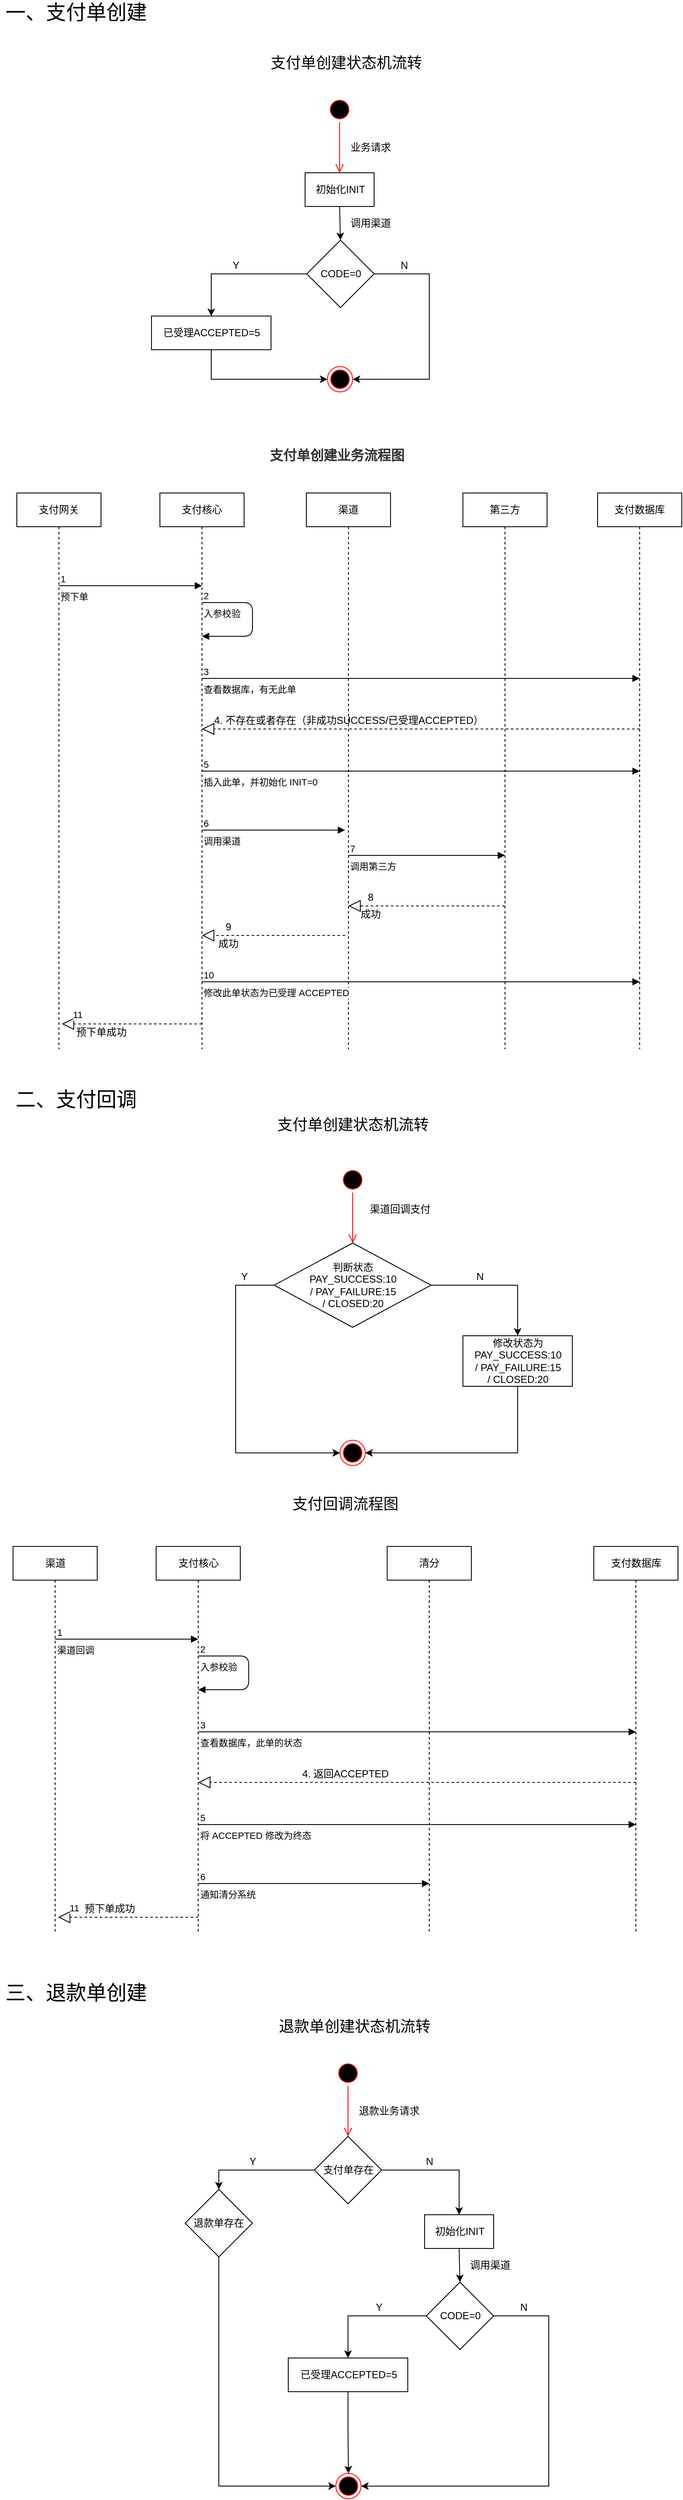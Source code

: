 <mxfile version="14.4.2" type="github">
  <diagram id="doO7QD25XSTSyCwF2JsC" name="Page-1">
    <mxGraphModel dx="946" dy="591" grid="1" gridSize="10" guides="1" tooltips="1" connect="1" arrows="1" fold="1" page="1" pageScale="1" pageWidth="827" pageHeight="1169" math="0" shadow="0">
      <root>
        <mxCell id="0" />
        <mxCell id="1" parent="0" />
        <mxCell id="Pw1JwfpGeaFqBJXXxSC6-7" value="支付网关" style="shape=umlLifeline;perimeter=lifelinePerimeter;whiteSpace=wrap;html=1;container=1;collapsible=0;recursiveResize=0;outlineConnect=0;" vertex="1" parent="1">
          <mxGeometry x="30" y="620" width="100" height="660" as="geometry" />
        </mxCell>
        <mxCell id="Pw1JwfpGeaFqBJXXxSC6-12" value="预下单" style="endArrow=block;endFill=1;html=1;edgeStyle=orthogonalEdgeStyle;align=left;verticalAlign=top;" edge="1" parent="Pw1JwfpGeaFqBJXXxSC6-7">
          <mxGeometry x="-1" relative="1" as="geometry">
            <mxPoint x="50" y="110" as="sourcePoint" />
            <mxPoint x="220" y="110" as="targetPoint" />
          </mxGeometry>
        </mxCell>
        <mxCell id="Pw1JwfpGeaFqBJXXxSC6-13" value="1" style="edgeLabel;resizable=0;html=1;align=left;verticalAlign=bottom;" connectable="0" vertex="1" parent="Pw1JwfpGeaFqBJXXxSC6-12">
          <mxGeometry x="-1" relative="1" as="geometry" />
        </mxCell>
        <mxCell id="Pw1JwfpGeaFqBJXXxSC6-8" value="支付核心" style="shape=umlLifeline;perimeter=lifelinePerimeter;whiteSpace=wrap;html=1;container=1;collapsible=0;recursiveResize=0;outlineConnect=0;" vertex="1" parent="1">
          <mxGeometry x="200" y="620" width="100" height="660" as="geometry" />
        </mxCell>
        <mxCell id="Pw1JwfpGeaFqBJXXxSC6-9" value="渠道" style="shape=umlLifeline;perimeter=lifelinePerimeter;whiteSpace=wrap;html=1;container=1;collapsible=0;recursiveResize=0;outlineConnect=0;" vertex="1" parent="1">
          <mxGeometry x="374" y="620" width="100" height="660" as="geometry" />
        </mxCell>
        <mxCell id="Pw1JwfpGeaFqBJXXxSC6-10" value="第三方" style="shape=umlLifeline;perimeter=lifelinePerimeter;whiteSpace=wrap;html=1;container=1;collapsible=0;recursiveResize=0;outlineConnect=0;" vertex="1" parent="1">
          <mxGeometry x="560" y="620" width="100" height="660" as="geometry" />
        </mxCell>
        <mxCell id="Pw1JwfpGeaFqBJXXxSC6-11" value="支付数据库" style="shape=umlLifeline;perimeter=lifelinePerimeter;whiteSpace=wrap;html=1;container=1;collapsible=0;recursiveResize=0;outlineConnect=0;" vertex="1" parent="1">
          <mxGeometry x="720" y="620" width="100" height="660" as="geometry" />
        </mxCell>
        <mxCell id="Pw1JwfpGeaFqBJXXxSC6-14" value="入参校验" style="endArrow=block;endFill=1;html=1;edgeStyle=orthogonalEdgeStyle;align=left;verticalAlign=top;" edge="1" parent="1" target="Pw1JwfpGeaFqBJXXxSC6-8">
          <mxGeometry x="-1" relative="1" as="geometry">
            <mxPoint x="250" y="750" as="sourcePoint" />
            <mxPoint x="310" y="810" as="targetPoint" />
            <Array as="points">
              <mxPoint x="310" y="750" />
              <mxPoint x="310" y="790" />
            </Array>
          </mxGeometry>
        </mxCell>
        <mxCell id="Pw1JwfpGeaFqBJXXxSC6-15" value="2" style="edgeLabel;resizable=0;html=1;align=left;verticalAlign=bottom;" connectable="0" vertex="1" parent="Pw1JwfpGeaFqBJXXxSC6-14">
          <mxGeometry x="-1" relative="1" as="geometry" />
        </mxCell>
        <mxCell id="Pw1JwfpGeaFqBJXXxSC6-19" value="" style="endArrow=block;dashed=1;endFill=0;endSize=12;html=1;" edge="1" parent="1" target="Pw1JwfpGeaFqBJXXxSC6-8">
          <mxGeometry width="160" relative="1" as="geometry">
            <mxPoint x="770" y="900" as="sourcePoint" />
            <mxPoint x="660" y="900" as="targetPoint" />
          </mxGeometry>
        </mxCell>
        <mxCell id="Pw1JwfpGeaFqBJXXxSC6-20" value="4. 不存在或者存在（非成功SUCCESS/已受理ACCEPTED）" style="text;html=1;align=center;verticalAlign=middle;resizable=0;points=[];autosize=1;" vertex="1" parent="1">
          <mxGeometry x="254" y="880" width="340" height="20" as="geometry" />
        </mxCell>
        <mxCell id="Pw1JwfpGeaFqBJXXxSC6-23" value="插入此单，并初始化 INIT=0" style="endArrow=block;endFill=1;html=1;edgeStyle=orthogonalEdgeStyle;align=left;verticalAlign=top;" edge="1" parent="1">
          <mxGeometry x="-1" relative="1" as="geometry">
            <mxPoint x="250" y="950" as="sourcePoint" />
            <mxPoint x="770" y="950" as="targetPoint" />
          </mxGeometry>
        </mxCell>
        <mxCell id="Pw1JwfpGeaFqBJXXxSC6-24" value="5" style="edgeLabel;resizable=0;html=1;align=left;verticalAlign=bottom;" connectable="0" vertex="1" parent="Pw1JwfpGeaFqBJXXxSC6-23">
          <mxGeometry x="-1" relative="1" as="geometry" />
        </mxCell>
        <mxCell id="Pw1JwfpGeaFqBJXXxSC6-26" value="查看数据库，有无此单" style="endArrow=block;endFill=1;html=1;edgeStyle=orthogonalEdgeStyle;align=left;verticalAlign=top;" edge="1" parent="1">
          <mxGeometry x="-1" relative="1" as="geometry">
            <mxPoint x="250" y="840" as="sourcePoint" />
            <mxPoint x="770" y="840" as="targetPoint" />
          </mxGeometry>
        </mxCell>
        <mxCell id="Pw1JwfpGeaFqBJXXxSC6-27" value="3" style="edgeLabel;resizable=0;html=1;align=left;verticalAlign=bottom;" connectable="0" vertex="1" parent="Pw1JwfpGeaFqBJXXxSC6-26">
          <mxGeometry x="-1" relative="1" as="geometry" />
        </mxCell>
        <mxCell id="Pw1JwfpGeaFqBJXXxSC6-28" value="调用渠道" style="endArrow=block;endFill=1;html=1;edgeStyle=orthogonalEdgeStyle;align=left;verticalAlign=top;" edge="1" parent="1">
          <mxGeometry x="-1" relative="1" as="geometry">
            <mxPoint x="250" y="1020" as="sourcePoint" />
            <mxPoint x="420" y="1020" as="targetPoint" />
          </mxGeometry>
        </mxCell>
        <mxCell id="Pw1JwfpGeaFqBJXXxSC6-29" value="6" style="edgeLabel;resizable=0;html=1;align=left;verticalAlign=bottom;" connectable="0" vertex="1" parent="Pw1JwfpGeaFqBJXXxSC6-28">
          <mxGeometry x="-1" relative="1" as="geometry" />
        </mxCell>
        <mxCell id="Pw1JwfpGeaFqBJXXxSC6-30" value="调用第三方" style="endArrow=block;endFill=1;html=1;edgeStyle=orthogonalEdgeStyle;align=left;verticalAlign=top;" edge="1" parent="1">
          <mxGeometry x="-1" relative="1" as="geometry">
            <mxPoint x="424" y="1050" as="sourcePoint" />
            <mxPoint x="610" y="1050" as="targetPoint" />
          </mxGeometry>
        </mxCell>
        <mxCell id="Pw1JwfpGeaFqBJXXxSC6-31" value="7" style="edgeLabel;resizable=0;html=1;align=left;verticalAlign=bottom;" connectable="0" vertex="1" parent="Pw1JwfpGeaFqBJXXxSC6-30">
          <mxGeometry x="-1" relative="1" as="geometry" />
        </mxCell>
        <mxCell id="Pw1JwfpGeaFqBJXXxSC6-32" value="" style="endArrow=block;dashed=1;endFill=0;endSize=12;html=1;" edge="1" parent="1" source="Pw1JwfpGeaFqBJXXxSC6-10" target="Pw1JwfpGeaFqBJXXxSC6-9">
          <mxGeometry width="160" relative="1" as="geometry">
            <mxPoint x="610.5" y="1100" as="sourcePoint" />
            <mxPoint x="90" y="1100" as="targetPoint" />
            <Array as="points">
              <mxPoint x="600" y="1110" />
            </Array>
          </mxGeometry>
        </mxCell>
        <mxCell id="Pw1JwfpGeaFqBJXXxSC6-33" value="8" style="text;html=1;align=center;verticalAlign=middle;resizable=0;points=[];autosize=1;" vertex="1" parent="1">
          <mxGeometry x="440" y="1090" width="20" height="20" as="geometry" />
        </mxCell>
        <mxCell id="Pw1JwfpGeaFqBJXXxSC6-34" value="成功" style="text;html=1;align=center;verticalAlign=middle;resizable=0;points=[];autosize=1;" vertex="1" parent="1">
          <mxGeometry x="430" y="1110" width="40" height="20" as="geometry" />
        </mxCell>
        <mxCell id="Pw1JwfpGeaFqBJXXxSC6-35" value="" style="endArrow=block;dashed=1;endFill=0;endSize=12;html=1;" edge="1" parent="1">
          <mxGeometry width="160" relative="1" as="geometry">
            <mxPoint x="420" y="1145" as="sourcePoint" />
            <mxPoint x="250" y="1145" as="targetPoint" />
            <Array as="points" />
          </mxGeometry>
        </mxCell>
        <mxCell id="Pw1JwfpGeaFqBJXXxSC6-36" value="9" style="text;html=1;align=center;verticalAlign=middle;resizable=0;points=[];autosize=1;" vertex="1" parent="1">
          <mxGeometry x="270.5" y="1125" width="20" height="20" as="geometry" />
        </mxCell>
        <mxCell id="Pw1JwfpGeaFqBJXXxSC6-37" value="成功" style="text;html=1;align=center;verticalAlign=middle;resizable=0;points=[];autosize=1;" vertex="1" parent="1">
          <mxGeometry x="260.5" y="1145" width="40" height="20" as="geometry" />
        </mxCell>
        <mxCell id="Pw1JwfpGeaFqBJXXxSC6-40" value="修改此单状态为已受理 ACCEPTED" style="endArrow=block;endFill=1;html=1;edgeStyle=orthogonalEdgeStyle;align=left;verticalAlign=top;" edge="1" parent="1">
          <mxGeometry x="-1" relative="1" as="geometry">
            <mxPoint x="250" y="1200" as="sourcePoint" />
            <mxPoint x="770" y="1200" as="targetPoint" />
          </mxGeometry>
        </mxCell>
        <mxCell id="Pw1JwfpGeaFqBJXXxSC6-41" value="10" style="edgeLabel;resizable=0;html=1;align=left;verticalAlign=bottom;" connectable="0" vertex="1" parent="Pw1JwfpGeaFqBJXXxSC6-40">
          <mxGeometry x="-1" relative="1" as="geometry" />
        </mxCell>
        <mxCell id="Pw1JwfpGeaFqBJXXxSC6-42" value="" style="endArrow=block;dashed=1;endFill=0;endSize=12;html=1;" edge="1" parent="1">
          <mxGeometry width="160" relative="1" as="geometry">
            <mxPoint x="250" y="1250" as="sourcePoint" />
            <mxPoint x="83.5" y="1250" as="targetPoint" />
            <Array as="points" />
          </mxGeometry>
        </mxCell>
        <mxCell id="Pw1JwfpGeaFqBJXXxSC6-43" value="11" style="edgeLabel;html=1;align=center;verticalAlign=middle;resizable=0;points=[];" vertex="1" connectable="0" parent="Pw1JwfpGeaFqBJXXxSC6-42">
          <mxGeometry x="0.778" y="-11" relative="1" as="geometry">
            <mxPoint as="offset" />
          </mxGeometry>
        </mxCell>
        <mxCell id="Pw1JwfpGeaFqBJXXxSC6-44" value="预下单成功" style="text;html=1;align=center;verticalAlign=middle;resizable=0;points=[];autosize=1;" vertex="1" parent="1">
          <mxGeometry x="90" y="1250" width="80" height="20" as="geometry" />
        </mxCell>
        <mxCell id="Pw1JwfpGeaFqBJXXxSC6-46" value="" style="ellipse;html=1;shape=startState;fillColor=#000000;strokeColor=#ff0000;" vertex="1" parent="1">
          <mxGeometry x="398.5" y="150" width="30" height="30" as="geometry" />
        </mxCell>
        <mxCell id="Pw1JwfpGeaFqBJXXxSC6-47" value="" style="edgeStyle=orthogonalEdgeStyle;html=1;verticalAlign=bottom;endArrow=open;endSize=8;strokeColor=#ff0000;" edge="1" source="Pw1JwfpGeaFqBJXXxSC6-46" parent="1">
          <mxGeometry relative="1" as="geometry">
            <mxPoint x="413.5" y="240" as="targetPoint" />
          </mxGeometry>
        </mxCell>
        <mxCell id="Pw1JwfpGeaFqBJXXxSC6-48" value="&lt;font style=&quot;font-size: 18px&quot;&gt;支付单创建状态机流转&lt;/font&gt;" style="text;html=1;align=center;verticalAlign=middle;resizable=0;points=[];autosize=1;" vertex="1" parent="1">
          <mxGeometry x="320.5" y="100" width="200" height="20" as="geometry" />
        </mxCell>
        <mxCell id="Pw1JwfpGeaFqBJXXxSC6-49" value="业务请求" style="text;html=1;align=center;verticalAlign=middle;resizable=0;points=[];autosize=1;" vertex="1" parent="1">
          <mxGeometry x="419.5" y="200" width="60" height="20" as="geometry" />
        </mxCell>
        <mxCell id="Pw1JwfpGeaFqBJXXxSC6-50" value="初始化INIT" style="html=1;" vertex="1" parent="1">
          <mxGeometry x="372.5" y="240" width="82" height="40" as="geometry" />
        </mxCell>
        <mxCell id="Pw1JwfpGeaFqBJXXxSC6-58" style="edgeStyle=orthogonalEdgeStyle;rounded=0;orthogonalLoop=1;jettySize=auto;html=1;exitX=0;exitY=0.5;exitDx=0;exitDy=0;entryX=0.5;entryY=0;entryDx=0;entryDy=0;" edge="1" parent="1" source="Pw1JwfpGeaFqBJXXxSC6-51" target="Pw1JwfpGeaFqBJXXxSC6-57">
          <mxGeometry relative="1" as="geometry" />
        </mxCell>
        <mxCell id="Pw1JwfpGeaFqBJXXxSC6-61" style="edgeStyle=orthogonalEdgeStyle;rounded=0;orthogonalLoop=1;jettySize=auto;html=1;exitX=1;exitY=0.5;exitDx=0;exitDy=0;entryX=1;entryY=0.5;entryDx=0;entryDy=0;" edge="1" parent="1" source="Pw1JwfpGeaFqBJXXxSC6-51" target="Pw1JwfpGeaFqBJXXxSC6-54">
          <mxGeometry relative="1" as="geometry">
            <Array as="points">
              <mxPoint x="520" y="360" />
              <mxPoint x="520" y="485" />
            </Array>
          </mxGeometry>
        </mxCell>
        <mxCell id="Pw1JwfpGeaFqBJXXxSC6-51" value="CODE=0" style="rhombus;whiteSpace=wrap;html=1;" vertex="1" parent="1">
          <mxGeometry x="374.5" y="320" width="80" height="80" as="geometry" />
        </mxCell>
        <mxCell id="Pw1JwfpGeaFqBJXXxSC6-52" value="" style="endArrow=classic;html=1;entryX=0.5;entryY=0;entryDx=0;entryDy=0;exitX=0.5;exitY=1;exitDx=0;exitDy=0;" edge="1" parent="1" source="Pw1JwfpGeaFqBJXXxSC6-50" target="Pw1JwfpGeaFqBJXXxSC6-51">
          <mxGeometry width="50" height="50" relative="1" as="geometry">
            <mxPoint x="400.5" y="320" as="sourcePoint" />
            <mxPoint x="450.5" y="270" as="targetPoint" />
          </mxGeometry>
        </mxCell>
        <mxCell id="Pw1JwfpGeaFqBJXXxSC6-54" value="" style="ellipse;html=1;shape=endState;fillColor=#000000;strokeColor=#ff0000;" vertex="1" parent="1">
          <mxGeometry x="399" y="470" width="30" height="30" as="geometry" />
        </mxCell>
        <mxCell id="Pw1JwfpGeaFqBJXXxSC6-55" value="调用渠道" style="text;html=1;align=center;verticalAlign=middle;resizable=0;points=[];autosize=1;" vertex="1" parent="1">
          <mxGeometry x="420" y="290" width="60" height="20" as="geometry" />
        </mxCell>
        <mxCell id="Pw1JwfpGeaFqBJXXxSC6-59" style="edgeStyle=orthogonalEdgeStyle;rounded=0;orthogonalLoop=1;jettySize=auto;html=1;entryX=0;entryY=0.5;entryDx=0;entryDy=0;exitX=0.5;exitY=1;exitDx=0;exitDy=0;" edge="1" parent="1" source="Pw1JwfpGeaFqBJXXxSC6-57" target="Pw1JwfpGeaFqBJXXxSC6-54">
          <mxGeometry relative="1" as="geometry" />
        </mxCell>
        <mxCell id="Pw1JwfpGeaFqBJXXxSC6-57" value="已受理ACCEPTED=5" style="html=1;" vertex="1" parent="1">
          <mxGeometry x="190" y="410" width="142" height="40" as="geometry" />
        </mxCell>
        <mxCell id="Pw1JwfpGeaFqBJXXxSC6-60" value="Y" style="text;html=1;align=center;verticalAlign=middle;resizable=0;points=[];autosize=1;" vertex="1" parent="1">
          <mxGeometry x="280" y="340" width="20" height="20" as="geometry" />
        </mxCell>
        <mxCell id="Pw1JwfpGeaFqBJXXxSC6-62" value="N" style="text;html=1;align=center;verticalAlign=middle;resizable=0;points=[];autosize=1;" vertex="1" parent="1">
          <mxGeometry x="480" y="340" width="20" height="20" as="geometry" />
        </mxCell>
        <mxCell id="Pw1JwfpGeaFqBJXXxSC6-63" value="&lt;h3 id=&quot;id-2.1.0.4支付系统UML图-1.1.2支付单创建业务流程图&quot; style=&quot;margin: 30px 0px 0px ; padding: 0px ; color: rgb(51 , 51 , 51) ; font-size: 16px ; line-height: 1.5 ; font-family: &amp;#34;arial&amp;#34; , sans-serif ; background-color: rgb(255 , 255 , 255)&quot;&gt;支付单创建业务流程图&lt;/h3&gt;" style="text;html=1;align=center;verticalAlign=middle;resizable=0;points=[];autosize=1;" vertex="1" parent="1">
          <mxGeometry x="320" y="530" width="180" height="60" as="geometry" />
        </mxCell>
        <mxCell id="Pw1JwfpGeaFqBJXXxSC6-64" value="&lt;font style=&quot;font-size: 24px&quot;&gt;一、支付单创建&lt;/font&gt;" style="text;html=1;align=center;verticalAlign=middle;resizable=0;points=[];autosize=1;" vertex="1" parent="1">
          <mxGeometry x="10" y="40" width="180" height="20" as="geometry" />
        </mxCell>
        <mxCell id="Pw1JwfpGeaFqBJXXxSC6-65" value="&lt;font style=&quot;font-size: 24px&quot;&gt;二、支付回调&lt;/font&gt;" style="text;html=1;align=center;verticalAlign=middle;resizable=0;points=[];autosize=1;" vertex="1" parent="1">
          <mxGeometry x="20" y="1330" width="160" height="20" as="geometry" />
        </mxCell>
        <mxCell id="Pw1JwfpGeaFqBJXXxSC6-68" value="" style="ellipse;html=1;shape=startState;fillColor=#000000;strokeColor=#ff0000;" vertex="1" parent="1">
          <mxGeometry x="414" y="1420" width="30" height="30" as="geometry" />
        </mxCell>
        <mxCell id="Pw1JwfpGeaFqBJXXxSC6-69" value="" style="edgeStyle=orthogonalEdgeStyle;html=1;verticalAlign=bottom;endArrow=open;endSize=8;strokeColor=#ff0000;" edge="1" source="Pw1JwfpGeaFqBJXXxSC6-68" parent="1">
          <mxGeometry relative="1" as="geometry">
            <mxPoint x="429" y="1510" as="targetPoint" />
          </mxGeometry>
        </mxCell>
        <mxCell id="Pw1JwfpGeaFqBJXXxSC6-70" value="渠道回调支付" style="text;html=1;align=center;verticalAlign=middle;resizable=0;points=[];autosize=1;" vertex="1" parent="1">
          <mxGeometry x="440" y="1460" width="90" height="20" as="geometry" />
        </mxCell>
        <mxCell id="Pw1JwfpGeaFqBJXXxSC6-73" style="edgeStyle=orthogonalEdgeStyle;rounded=0;orthogonalLoop=1;jettySize=auto;html=1;exitX=0;exitY=0.5;exitDx=0;exitDy=0;entryX=0;entryY=0.5;entryDx=0;entryDy=0;" edge="1" parent="1" source="Pw1JwfpGeaFqBJXXxSC6-71" target="Pw1JwfpGeaFqBJXXxSC6-72">
          <mxGeometry relative="1" as="geometry">
            <Array as="points">
              <mxPoint x="290" y="1560" />
              <mxPoint x="290" y="1759" />
            </Array>
          </mxGeometry>
        </mxCell>
        <mxCell id="Pw1JwfpGeaFqBJXXxSC6-76" style="edgeStyle=orthogonalEdgeStyle;rounded=0;orthogonalLoop=1;jettySize=auto;html=1;exitX=1;exitY=0.5;exitDx=0;exitDy=0;" edge="1" parent="1" source="Pw1JwfpGeaFqBJXXxSC6-71" target="Pw1JwfpGeaFqBJXXxSC6-75">
          <mxGeometry relative="1" as="geometry" />
        </mxCell>
        <mxCell id="Pw1JwfpGeaFqBJXXxSC6-71" value="判断状态&lt;br&gt;PAY_SUCCESS:10&lt;br&gt;/ PAY_FAILURE:15&lt;br&gt;/ CLOSED:20" style="rhombus;whiteSpace=wrap;html=1;" vertex="1" parent="1">
          <mxGeometry x="335.75" y="1510" width="186.5" height="100" as="geometry" />
        </mxCell>
        <mxCell id="Pw1JwfpGeaFqBJXXxSC6-72" value="" style="ellipse;html=1;shape=endState;fillColor=#000000;strokeColor=#ff0000;" vertex="1" parent="1">
          <mxGeometry x="414" y="1744" width="30" height="30" as="geometry" />
        </mxCell>
        <mxCell id="Pw1JwfpGeaFqBJXXxSC6-74" value="Y" style="text;html=1;align=center;verticalAlign=middle;resizable=0;points=[];autosize=1;" vertex="1" parent="1">
          <mxGeometry x="290" y="1540" width="20" height="20" as="geometry" />
        </mxCell>
        <mxCell id="Pw1JwfpGeaFqBJXXxSC6-77" style="edgeStyle=orthogonalEdgeStyle;rounded=0;orthogonalLoop=1;jettySize=auto;html=1;exitX=0.5;exitY=1;exitDx=0;exitDy=0;entryX=1;entryY=0.5;entryDx=0;entryDy=0;" edge="1" parent="1" source="Pw1JwfpGeaFqBJXXxSC6-75" target="Pw1JwfpGeaFqBJXXxSC6-72">
          <mxGeometry relative="1" as="geometry" />
        </mxCell>
        <mxCell id="Pw1JwfpGeaFqBJXXxSC6-75" value="&lt;span&gt;修改状态为&lt;br&gt;PAY_SUCCESS:10&lt;/span&gt;&lt;br&gt;&lt;span&gt;/ PAY_FAILURE:15&lt;/span&gt;&lt;br&gt;&lt;span&gt;/ CLOSED:20&lt;/span&gt;" style="html=1;" vertex="1" parent="1">
          <mxGeometry x="560" y="1620" width="130" height="60" as="geometry" />
        </mxCell>
        <mxCell id="Pw1JwfpGeaFqBJXXxSC6-78" value="N" style="text;html=1;align=center;verticalAlign=middle;resizable=0;points=[];autosize=1;" vertex="1" parent="1">
          <mxGeometry x="570" y="1540" width="20" height="20" as="geometry" />
        </mxCell>
        <mxCell id="Pw1JwfpGeaFqBJXXxSC6-79" value="&lt;font style=&quot;font-size: 18px&quot;&gt;支付单创建状态机流转&lt;/font&gt;" style="text;html=1;align=center;verticalAlign=middle;resizable=0;points=[];autosize=1;" vertex="1" parent="1">
          <mxGeometry x="329" y="1360" width="200" height="20" as="geometry" />
        </mxCell>
        <mxCell id="Pw1JwfpGeaFqBJXXxSC6-80" value="&lt;font style=&quot;font-size: 18px&quot;&gt;支付回调流程图&lt;/font&gt;" style="text;html=1;align=center;verticalAlign=middle;resizable=0;points=[];autosize=1;" vertex="1" parent="1">
          <mxGeometry x="350" y="1810" width="140" height="20" as="geometry" />
        </mxCell>
        <mxCell id="Pw1JwfpGeaFqBJXXxSC6-81" value="渠道" style="shape=umlLifeline;perimeter=lifelinePerimeter;whiteSpace=wrap;html=1;container=1;collapsible=0;recursiveResize=0;outlineConnect=0;" vertex="1" parent="1">
          <mxGeometry x="25.5" y="1870" width="100" height="460" as="geometry" />
        </mxCell>
        <mxCell id="Pw1JwfpGeaFqBJXXxSC6-82" value="渠道回调" style="endArrow=block;endFill=1;html=1;edgeStyle=orthogonalEdgeStyle;align=left;verticalAlign=top;" edge="1" parent="Pw1JwfpGeaFqBJXXxSC6-81">
          <mxGeometry x="-1" relative="1" as="geometry">
            <mxPoint x="50" y="110" as="sourcePoint" />
            <mxPoint x="220" y="110" as="targetPoint" />
          </mxGeometry>
        </mxCell>
        <mxCell id="Pw1JwfpGeaFqBJXXxSC6-83" value="1" style="edgeLabel;resizable=0;html=1;align=left;verticalAlign=bottom;" connectable="0" vertex="1" parent="Pw1JwfpGeaFqBJXXxSC6-82">
          <mxGeometry x="-1" relative="1" as="geometry" />
        </mxCell>
        <mxCell id="Pw1JwfpGeaFqBJXXxSC6-84" value="支付核心" style="shape=umlLifeline;perimeter=lifelinePerimeter;whiteSpace=wrap;html=1;container=1;collapsible=0;recursiveResize=0;outlineConnect=0;" vertex="1" parent="1">
          <mxGeometry x="195.5" y="1870" width="100" height="460" as="geometry" />
        </mxCell>
        <mxCell id="Pw1JwfpGeaFqBJXXxSC6-85" value="清分" style="shape=umlLifeline;perimeter=lifelinePerimeter;whiteSpace=wrap;html=1;container=1;collapsible=0;recursiveResize=0;outlineConnect=0;" vertex="1" parent="1">
          <mxGeometry x="470" y="1870" width="100" height="460" as="geometry" />
        </mxCell>
        <mxCell id="Pw1JwfpGeaFqBJXXxSC6-87" value="支付数据库" style="shape=umlLifeline;perimeter=lifelinePerimeter;whiteSpace=wrap;html=1;container=1;collapsible=0;recursiveResize=0;outlineConnect=0;" vertex="1" parent="1">
          <mxGeometry x="715.5" y="1870" width="100" height="460" as="geometry" />
        </mxCell>
        <mxCell id="Pw1JwfpGeaFqBJXXxSC6-88" value="入参校验" style="endArrow=block;endFill=1;html=1;edgeStyle=orthogonalEdgeStyle;align=left;verticalAlign=top;" edge="1" parent="1" target="Pw1JwfpGeaFqBJXXxSC6-84">
          <mxGeometry x="-1" relative="1" as="geometry">
            <mxPoint x="245.5" y="2000" as="sourcePoint" />
            <mxPoint x="305.5" y="2060" as="targetPoint" />
            <Array as="points">
              <mxPoint x="305.5" y="2000" />
              <mxPoint x="305.5" y="2040" />
            </Array>
          </mxGeometry>
        </mxCell>
        <mxCell id="Pw1JwfpGeaFqBJXXxSC6-89" value="2" style="edgeLabel;resizable=0;html=1;align=left;verticalAlign=bottom;" connectable="0" vertex="1" parent="Pw1JwfpGeaFqBJXXxSC6-88">
          <mxGeometry x="-1" relative="1" as="geometry" />
        </mxCell>
        <mxCell id="Pw1JwfpGeaFqBJXXxSC6-90" value="" style="endArrow=block;dashed=1;endFill=0;endSize=12;html=1;" edge="1" parent="1" target="Pw1JwfpGeaFqBJXXxSC6-84">
          <mxGeometry width="160" relative="1" as="geometry">
            <mxPoint x="765.5" y="2150" as="sourcePoint" />
            <mxPoint x="655.5" y="2150" as="targetPoint" />
          </mxGeometry>
        </mxCell>
        <mxCell id="Pw1JwfpGeaFqBJXXxSC6-91" value="4. 返回ACCEPTED" style="text;html=1;align=center;verticalAlign=middle;resizable=0;points=[];autosize=1;" vertex="1" parent="1">
          <mxGeometry x="359.5" y="2130" width="120" height="20" as="geometry" />
        </mxCell>
        <mxCell id="Pw1JwfpGeaFqBJXXxSC6-92" value="将 ACCEPTED 修改为终态" style="endArrow=block;endFill=1;html=1;edgeStyle=orthogonalEdgeStyle;align=left;verticalAlign=top;" edge="1" parent="1">
          <mxGeometry x="-1" relative="1" as="geometry">
            <mxPoint x="245.5" y="2200" as="sourcePoint" />
            <mxPoint x="765.5" y="2200" as="targetPoint" />
          </mxGeometry>
        </mxCell>
        <mxCell id="Pw1JwfpGeaFqBJXXxSC6-93" value="5" style="edgeLabel;resizable=0;html=1;align=left;verticalAlign=bottom;" connectable="0" vertex="1" parent="Pw1JwfpGeaFqBJXXxSC6-92">
          <mxGeometry x="-1" relative="1" as="geometry" />
        </mxCell>
        <mxCell id="Pw1JwfpGeaFqBJXXxSC6-94" value="查看数据库，此单的状态" style="endArrow=block;endFill=1;html=1;edgeStyle=orthogonalEdgeStyle;align=left;verticalAlign=top;" edge="1" parent="1">
          <mxGeometry x="-1" relative="1" as="geometry">
            <mxPoint x="245.5" y="2090" as="sourcePoint" />
            <mxPoint x="765.5" y="2090" as="targetPoint" />
          </mxGeometry>
        </mxCell>
        <mxCell id="Pw1JwfpGeaFqBJXXxSC6-95" value="3" style="edgeLabel;resizable=0;html=1;align=left;verticalAlign=bottom;" connectable="0" vertex="1" parent="Pw1JwfpGeaFqBJXXxSC6-94">
          <mxGeometry x="-1" relative="1" as="geometry" />
        </mxCell>
        <mxCell id="Pw1JwfpGeaFqBJXXxSC6-96" value="通知清分系统" style="endArrow=block;endFill=1;html=1;edgeStyle=orthogonalEdgeStyle;align=left;verticalAlign=top;" edge="1" parent="1">
          <mxGeometry x="-1" relative="1" as="geometry">
            <mxPoint x="245.5" y="2270" as="sourcePoint" />
            <mxPoint x="520" y="2270" as="targetPoint" />
          </mxGeometry>
        </mxCell>
        <mxCell id="Pw1JwfpGeaFqBJXXxSC6-97" value="6" style="edgeLabel;resizable=0;html=1;align=left;verticalAlign=bottom;" connectable="0" vertex="1" parent="Pw1JwfpGeaFqBJXXxSC6-96">
          <mxGeometry x="-1" relative="1" as="geometry" />
        </mxCell>
        <mxCell id="Pw1JwfpGeaFqBJXXxSC6-108" value="" style="endArrow=block;dashed=1;endFill=0;endSize=12;html=1;" edge="1" parent="1">
          <mxGeometry width="160" relative="1" as="geometry">
            <mxPoint x="245.5" y="2310" as="sourcePoint" />
            <mxPoint x="79" y="2310" as="targetPoint" />
            <Array as="points" />
          </mxGeometry>
        </mxCell>
        <mxCell id="Pw1JwfpGeaFqBJXXxSC6-109" value="11" style="edgeLabel;html=1;align=center;verticalAlign=middle;resizable=0;points=[];" vertex="1" connectable="0" parent="Pw1JwfpGeaFqBJXXxSC6-108">
          <mxGeometry x="0.778" y="-11" relative="1" as="geometry">
            <mxPoint as="offset" />
          </mxGeometry>
        </mxCell>
        <mxCell id="Pw1JwfpGeaFqBJXXxSC6-110" value="预下单成功" style="text;html=1;align=center;verticalAlign=middle;resizable=0;points=[];autosize=1;" vertex="1" parent="1">
          <mxGeometry x="100" y="2290" width="80" height="20" as="geometry" />
        </mxCell>
        <mxCell id="Pw1JwfpGeaFqBJXXxSC6-111" value="" style="ellipse;html=1;shape=startState;fillColor=#000000;strokeColor=#ff0000;" vertex="1" parent="1">
          <mxGeometry x="408.5" y="2480" width="30" height="30" as="geometry" />
        </mxCell>
        <mxCell id="Pw1JwfpGeaFqBJXXxSC6-112" value="" style="edgeStyle=orthogonalEdgeStyle;html=1;verticalAlign=bottom;endArrow=open;endSize=8;strokeColor=#ff0000;" edge="1" parent="1" source="Pw1JwfpGeaFqBJXXxSC6-111">
          <mxGeometry relative="1" as="geometry">
            <mxPoint x="423.5" y="2570" as="targetPoint" />
          </mxGeometry>
        </mxCell>
        <mxCell id="Pw1JwfpGeaFqBJXXxSC6-113" value="&lt;font style=&quot;font-size: 18px&quot;&gt;退款单创建状态机流转&lt;/font&gt;" style="text;html=1;align=center;verticalAlign=middle;resizable=0;points=[];autosize=1;" vertex="1" parent="1">
          <mxGeometry x="330.5" y="2430" width="200" height="20" as="geometry" />
        </mxCell>
        <mxCell id="Pw1JwfpGeaFqBJXXxSC6-114" value="退款业务请求" style="text;html=1;align=center;verticalAlign=middle;resizable=0;points=[];autosize=1;" vertex="1" parent="1">
          <mxGeometry x="426.5" y="2530" width="90" height="20" as="geometry" />
        </mxCell>
        <mxCell id="Pw1JwfpGeaFqBJXXxSC6-126" value="&lt;font style=&quot;font-size: 24px&quot;&gt;三、退款单创建&lt;/font&gt;" style="text;html=1;align=center;verticalAlign=middle;resizable=0;points=[];autosize=1;" vertex="1" parent="1">
          <mxGeometry x="10" y="2390" width="180" height="20" as="geometry" />
        </mxCell>
        <mxCell id="Pw1JwfpGeaFqBJXXxSC6-127" value="初始化INIT" style="html=1;" vertex="1" parent="1">
          <mxGeometry x="514.5" y="2663" width="82" height="40" as="geometry" />
        </mxCell>
        <mxCell id="Pw1JwfpGeaFqBJXXxSC6-128" style="edgeStyle=orthogonalEdgeStyle;rounded=0;orthogonalLoop=1;jettySize=auto;html=1;exitX=0;exitY=0.5;exitDx=0;exitDy=0;entryX=0.5;entryY=0;entryDx=0;entryDy=0;" edge="1" parent="1" source="Pw1JwfpGeaFqBJXXxSC6-130" target="Pw1JwfpGeaFqBJXXxSC6-135">
          <mxGeometry relative="1" as="geometry" />
        </mxCell>
        <mxCell id="Pw1JwfpGeaFqBJXXxSC6-129" style="edgeStyle=orthogonalEdgeStyle;rounded=0;orthogonalLoop=1;jettySize=auto;html=1;exitX=1;exitY=0.5;exitDx=0;exitDy=0;entryX=1;entryY=0.5;entryDx=0;entryDy=0;" edge="1" parent="1" source="Pw1JwfpGeaFqBJXXxSC6-130" target="Pw1JwfpGeaFqBJXXxSC6-140">
          <mxGeometry relative="1" as="geometry">
            <Array as="points">
              <mxPoint x="662" y="2783" />
              <mxPoint x="662" y="2985" />
            </Array>
            <mxPoint x="571" y="2908" as="targetPoint" />
          </mxGeometry>
        </mxCell>
        <mxCell id="Pw1JwfpGeaFqBJXXxSC6-130" value="CODE=0" style="rhombus;whiteSpace=wrap;html=1;" vertex="1" parent="1">
          <mxGeometry x="516.5" y="2743" width="80" height="80" as="geometry" />
        </mxCell>
        <mxCell id="Pw1JwfpGeaFqBJXXxSC6-131" value="" style="endArrow=classic;html=1;entryX=0.5;entryY=0;entryDx=0;entryDy=0;exitX=0.5;exitY=1;exitDx=0;exitDy=0;" edge="1" parent="1" source="Pw1JwfpGeaFqBJXXxSC6-127" target="Pw1JwfpGeaFqBJXXxSC6-130">
          <mxGeometry width="50" height="50" relative="1" as="geometry">
            <mxPoint x="542.5" y="2743" as="sourcePoint" />
            <mxPoint x="592.5" y="2693" as="targetPoint" />
          </mxGeometry>
        </mxCell>
        <mxCell id="Pw1JwfpGeaFqBJXXxSC6-133" value="调用渠道" style="text;html=1;align=center;verticalAlign=middle;resizable=0;points=[];autosize=1;" vertex="1" parent="1">
          <mxGeometry x="562" y="2713" width="60" height="20" as="geometry" />
        </mxCell>
        <mxCell id="Pw1JwfpGeaFqBJXXxSC6-134" style="edgeStyle=orthogonalEdgeStyle;rounded=0;orthogonalLoop=1;jettySize=auto;html=1;entryX=0.5;entryY=0;entryDx=0;entryDy=0;exitX=0.5;exitY=1;exitDx=0;exitDy=0;" edge="1" parent="1" source="Pw1JwfpGeaFqBJXXxSC6-135" target="Pw1JwfpGeaFqBJXXxSC6-140">
          <mxGeometry relative="1" as="geometry">
            <mxPoint x="541" y="2908" as="targetPoint" />
          </mxGeometry>
        </mxCell>
        <mxCell id="Pw1JwfpGeaFqBJXXxSC6-135" value="已受理ACCEPTED=5" style="html=1;" vertex="1" parent="1">
          <mxGeometry x="352.5" y="2833" width="142" height="40" as="geometry" />
        </mxCell>
        <mxCell id="Pw1JwfpGeaFqBJXXxSC6-136" value="Y" style="text;html=1;align=center;verticalAlign=middle;resizable=0;points=[];autosize=1;" vertex="1" parent="1">
          <mxGeometry x="450" y="2763" width="20" height="20" as="geometry" />
        </mxCell>
        <mxCell id="Pw1JwfpGeaFqBJXXxSC6-137" value="N" style="text;html=1;align=center;verticalAlign=middle;resizable=0;points=[];autosize=1;" vertex="1" parent="1">
          <mxGeometry x="622" y="2763" width="20" height="20" as="geometry" />
        </mxCell>
        <mxCell id="Pw1JwfpGeaFqBJXXxSC6-141" style="edgeStyle=orthogonalEdgeStyle;rounded=0;orthogonalLoop=1;jettySize=auto;html=1;exitX=0;exitY=0.5;exitDx=0;exitDy=0;entryX=0.5;entryY=0;entryDx=0;entryDy=0;" edge="1" parent="1" source="Pw1JwfpGeaFqBJXXxSC6-138" target="Pw1JwfpGeaFqBJXXxSC6-139">
          <mxGeometry relative="1" as="geometry" />
        </mxCell>
        <mxCell id="Pw1JwfpGeaFqBJXXxSC6-146" style="edgeStyle=orthogonalEdgeStyle;rounded=0;orthogonalLoop=1;jettySize=auto;html=1;exitX=1;exitY=0.5;exitDx=0;exitDy=0;entryX=0.5;entryY=0;entryDx=0;entryDy=0;" edge="1" parent="1" source="Pw1JwfpGeaFqBJXXxSC6-138" target="Pw1JwfpGeaFqBJXXxSC6-127">
          <mxGeometry relative="1" as="geometry" />
        </mxCell>
        <mxCell id="Pw1JwfpGeaFqBJXXxSC6-138" value="支付单存在" style="rhombus;whiteSpace=wrap;html=1;" vertex="1" parent="1">
          <mxGeometry x="383.5" y="2570" width="80" height="80" as="geometry" />
        </mxCell>
        <mxCell id="Pw1JwfpGeaFqBJXXxSC6-145" style="edgeStyle=orthogonalEdgeStyle;rounded=0;orthogonalLoop=1;jettySize=auto;html=1;exitX=0.5;exitY=1;exitDx=0;exitDy=0;entryX=0;entryY=0.5;entryDx=0;entryDy=0;" edge="1" parent="1" source="Pw1JwfpGeaFqBJXXxSC6-139" target="Pw1JwfpGeaFqBJXXxSC6-140">
          <mxGeometry relative="1" as="geometry" />
        </mxCell>
        <mxCell id="Pw1JwfpGeaFqBJXXxSC6-139" value="退款单存在" style="rhombus;whiteSpace=wrap;html=1;" vertex="1" parent="1">
          <mxGeometry x="230" y="2633" width="80" height="80" as="geometry" />
        </mxCell>
        <mxCell id="Pw1JwfpGeaFqBJXXxSC6-140" value="" style="ellipse;html=1;shape=endState;fillColor=#000000;strokeColor=#ff0000;" vertex="1" parent="1">
          <mxGeometry x="409" y="2970" width="30" height="30" as="geometry" />
        </mxCell>
        <mxCell id="Pw1JwfpGeaFqBJXXxSC6-142" value="Y" style="text;html=1;align=center;verticalAlign=middle;resizable=0;points=[];autosize=1;" vertex="1" parent="1">
          <mxGeometry x="300" y="2590" width="20" height="20" as="geometry" />
        </mxCell>
        <mxCell id="Pw1JwfpGeaFqBJXXxSC6-144" value="N" style="text;html=1;align=center;verticalAlign=middle;resizable=0;points=[];autosize=1;" vertex="1" parent="1">
          <mxGeometry x="510" y="2590" width="20" height="20" as="geometry" />
        </mxCell>
      </root>
    </mxGraphModel>
  </diagram>
</mxfile>
